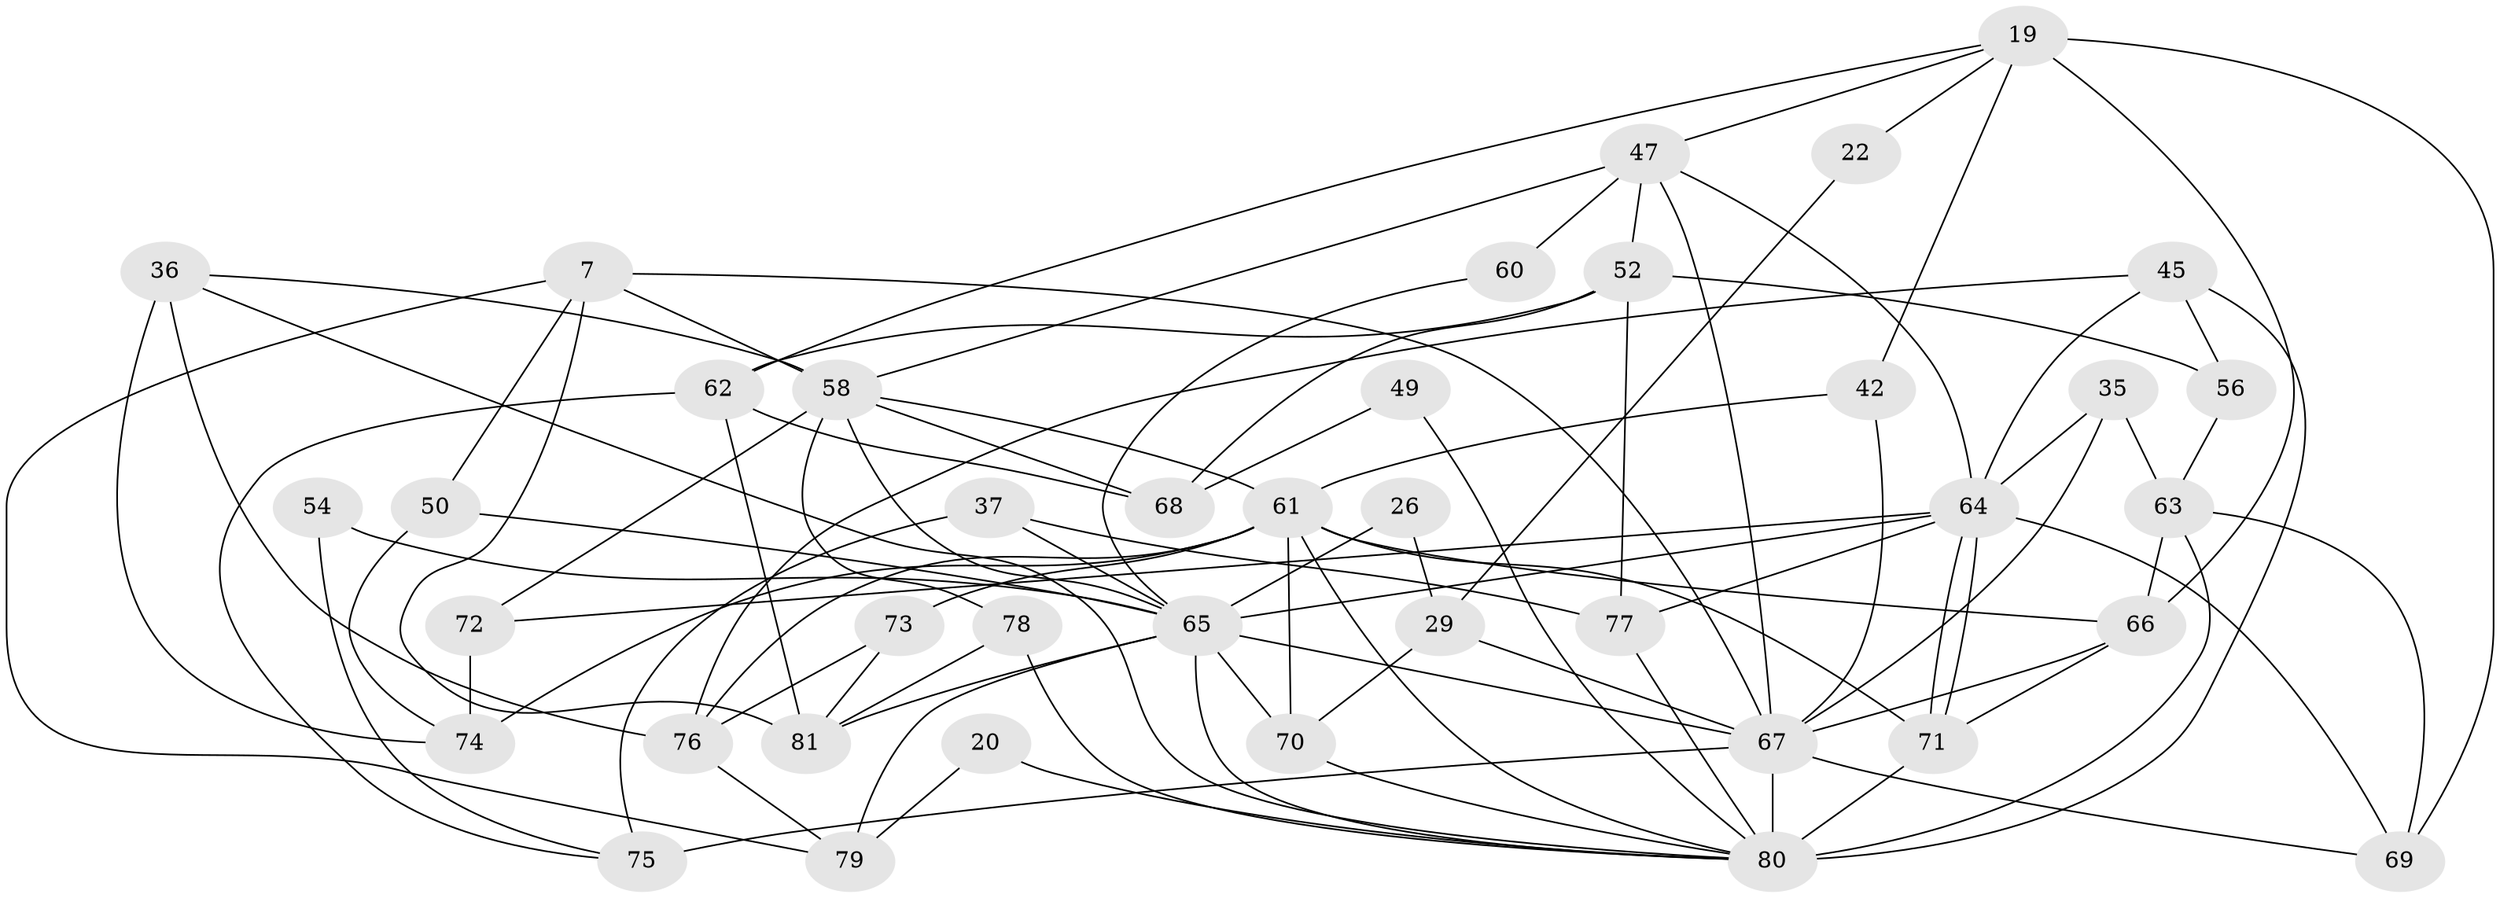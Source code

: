 // original degree distribution, {3: 0.30864197530864196, 4: 0.25925925925925924, 5: 0.13580246913580246, 2: 0.1111111111111111, 6: 0.16049382716049382, 7: 0.024691358024691357}
// Generated by graph-tools (version 1.1) at 2025/50/03/09/25 04:50:09]
// undirected, 40 vertices, 94 edges
graph export_dot {
graph [start="1"]
  node [color=gray90,style=filled];
  7;
  19 [super="+13"];
  20;
  22;
  26;
  29;
  35;
  36 [super="+24"];
  37;
  42;
  45 [super="+28"];
  47 [super="+9+6"];
  49;
  50;
  52;
  54;
  56;
  58 [super="+21+12"];
  60 [super="+32"];
  61 [super="+57+5"];
  62 [super="+46"];
  63;
  64 [super="+34"];
  65 [super="+25+44"];
  66 [super="+16+3"];
  67 [super="+43+59"];
  68;
  69;
  70 [super="+53"];
  71 [super="+30+17"];
  72;
  73;
  74 [super="+39"];
  75;
  76 [super="+31"];
  77 [super="+2"];
  78;
  79;
  80 [super="+18+14+55+38+11"];
  81 [super="+51"];
  7 -- 58;
  7 -- 79;
  7 -- 50;
  7 -- 81 [weight=2];
  7 -- 67;
  19 -- 22;
  19 -- 69 [weight=2];
  19 -- 42;
  19 -- 47;
  19 -- 66;
  19 -- 62;
  20 -- 80;
  20 -- 79;
  22 -- 29;
  26 -- 29;
  26 -- 65;
  29 -- 70;
  29 -- 67;
  35 -- 63;
  35 -- 64;
  35 -- 67;
  36 -- 76 [weight=2];
  36 -- 80;
  36 -- 74;
  36 -- 58;
  37 -- 75;
  37 -- 77;
  37 -- 65;
  42 -- 61;
  42 -- 67;
  45 -- 64;
  45 -- 56;
  45 -- 76 [weight=2];
  45 -- 80 [weight=2];
  47 -- 67 [weight=3];
  47 -- 60 [weight=3];
  47 -- 52;
  47 -- 58;
  47 -- 64;
  49 -- 68;
  49 -- 80;
  50 -- 74;
  50 -- 65;
  52 -- 77;
  52 -- 56;
  52 -- 62;
  52 -- 68;
  54 -- 75;
  54 -- 65;
  56 -- 63;
  58 -- 72;
  58 -- 78;
  58 -- 61;
  58 -- 65;
  58 -- 68;
  60 -- 65;
  61 -- 66 [weight=2];
  61 -- 73;
  61 -- 74 [weight=2];
  61 -- 70 [weight=2];
  61 -- 76;
  61 -- 71;
  61 -- 80;
  62 -- 75;
  62 -- 81;
  62 -- 68;
  63 -- 69;
  63 -- 66;
  63 -- 80;
  64 -- 71 [weight=2];
  64 -- 71;
  64 -- 69;
  64 -- 72;
  64 -- 77;
  64 -- 65;
  65 -- 81;
  65 -- 79 [weight=2];
  65 -- 67 [weight=2];
  65 -- 80;
  65 -- 70;
  66 -- 71;
  66 -- 67 [weight=2];
  67 -- 69 [weight=2];
  67 -- 75 [weight=3];
  67 -- 80 [weight=4];
  70 -- 80;
  71 -- 80 [weight=3];
  72 -- 74;
  73 -- 76;
  73 -- 81;
  76 -- 79 [weight=2];
  77 -- 80 [weight=2];
  78 -- 81;
  78 -- 80;
}
